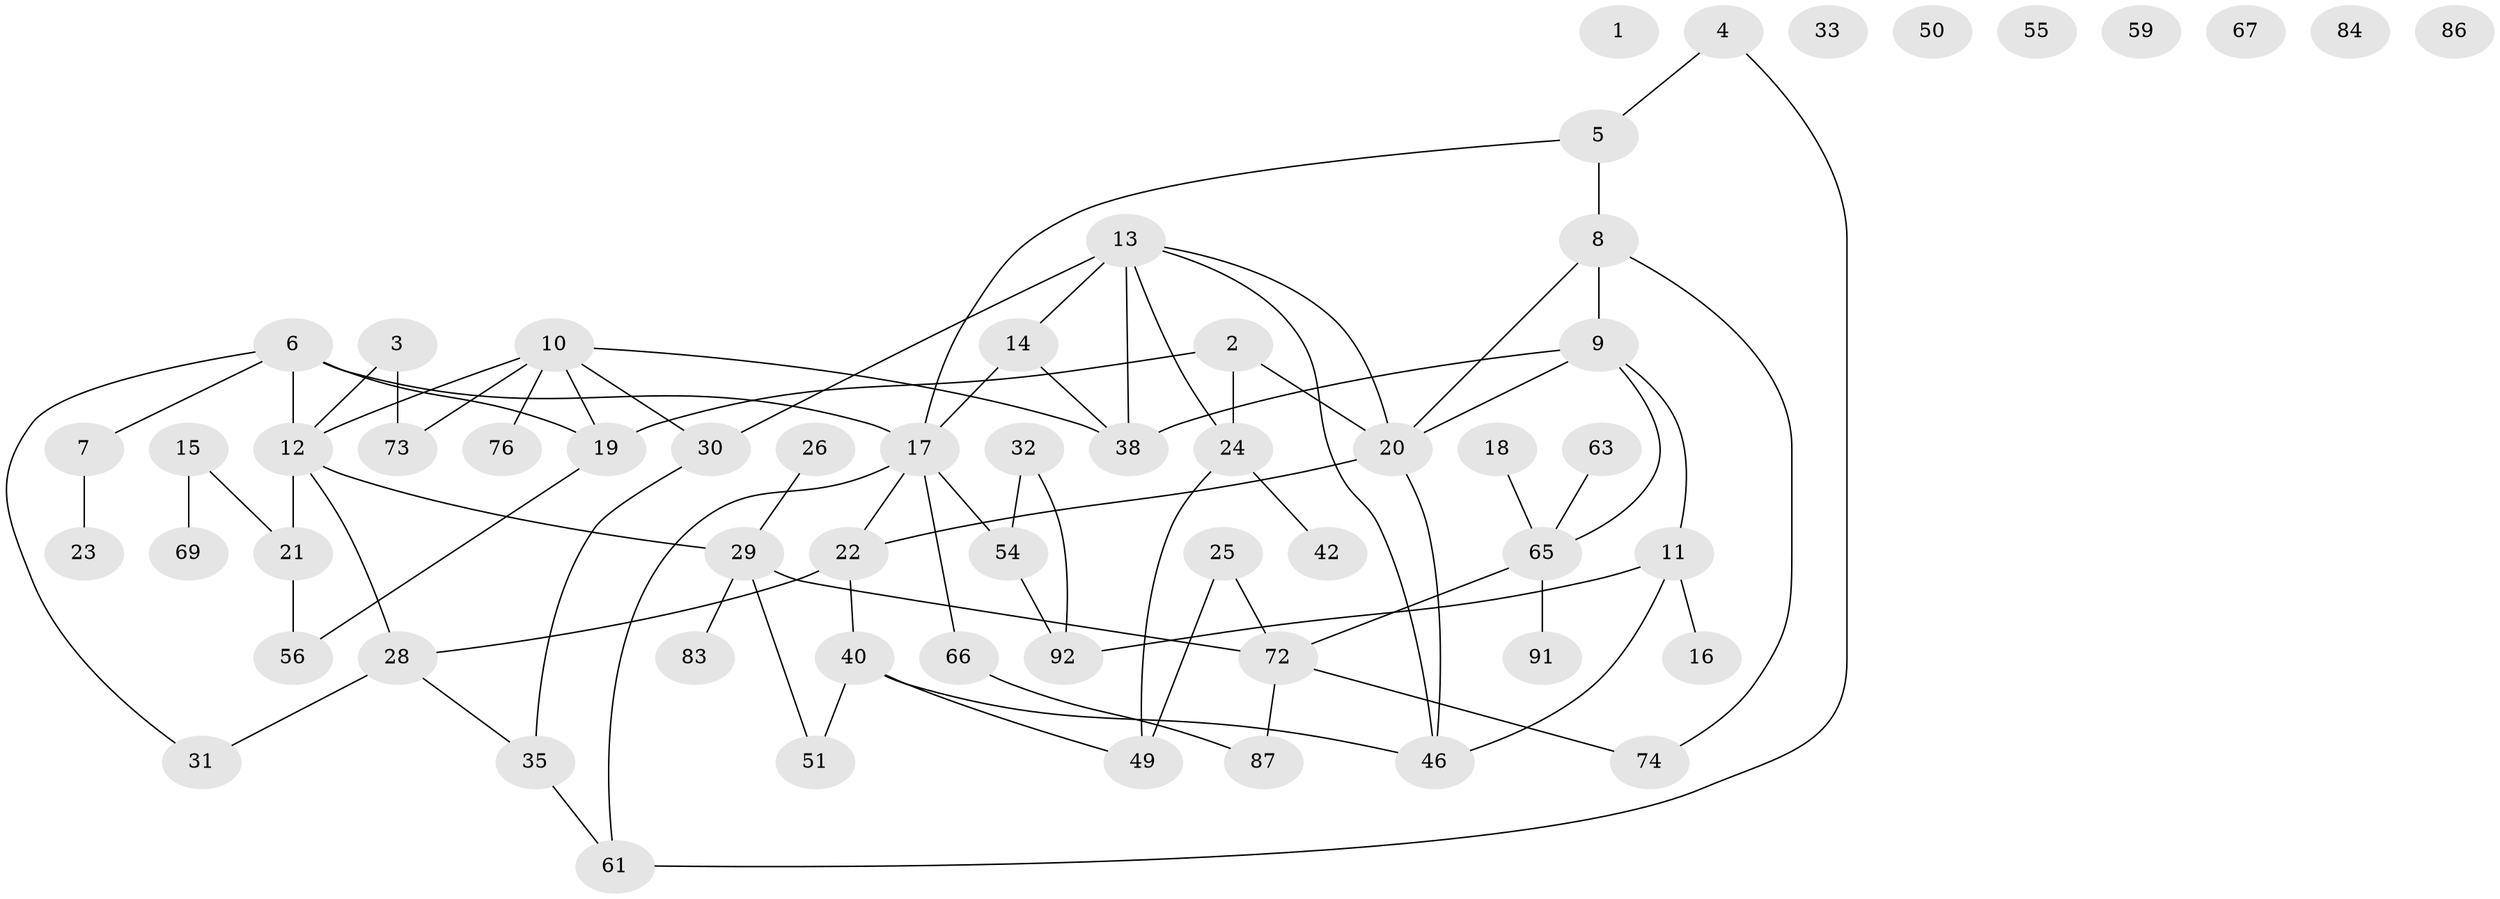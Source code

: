 // original degree distribution, {1: 0.1956521739130435, 2: 0.30434782608695654, 3: 0.21739130434782608, 4: 0.11956521739130435, 6: 0.03260869565217391, 5: 0.06521739130434782, 0: 0.06521739130434782}
// Generated by graph-tools (version 1.1) at 2025/41/03/06/25 10:41:19]
// undirected, 60 vertices, 79 edges
graph export_dot {
graph [start="1"]
  node [color=gray90,style=filled];
  1 [super="+43"];
  2 [super="+90"];
  3;
  4;
  5;
  6 [super="+37"];
  7 [super="+41"];
  8 [super="+52"];
  9 [super="+71"];
  10 [super="+27"];
  11 [super="+53"];
  12 [super="+60"];
  13;
  14;
  15 [super="+79"];
  16;
  17 [super="+45"];
  18;
  19 [super="+48"];
  20 [super="+81"];
  21 [super="+39"];
  22 [super="+57"];
  23 [super="+62"];
  24 [super="+44"];
  25 [super="+47"];
  26;
  28 [super="+36"];
  29 [super="+70"];
  30 [super="+34"];
  31;
  32 [super="+88"];
  33;
  35;
  38 [super="+78"];
  40 [super="+58"];
  42;
  46;
  49;
  50;
  51;
  54 [super="+64"];
  55 [super="+68"];
  56;
  59;
  61 [super="+77"];
  63;
  65 [super="+75"];
  66;
  67;
  69;
  72 [super="+82"];
  73 [super="+80"];
  74 [super="+85"];
  76 [super="+89"];
  83;
  84;
  86;
  87;
  91;
  92;
  2 -- 19;
  2 -- 24;
  2 -- 20;
  3 -- 73;
  3 -- 12;
  4 -- 5;
  4 -- 61;
  5 -- 8;
  5 -- 17;
  6 -- 17;
  6 -- 19;
  6 -- 31;
  6 -- 12;
  6 -- 7;
  7 -- 23;
  8 -- 9;
  8 -- 20;
  8 -- 74;
  9 -- 20;
  9 -- 38;
  9 -- 65;
  9 -- 11;
  10 -- 12;
  10 -- 19;
  10 -- 76;
  10 -- 30;
  10 -- 73;
  10 -- 38;
  11 -- 46;
  11 -- 16;
  11 -- 92;
  12 -- 29;
  12 -- 21;
  12 -- 28 [weight=2];
  13 -- 14;
  13 -- 20;
  13 -- 38;
  13 -- 46;
  13 -- 24;
  13 -- 30;
  14 -- 17;
  14 -- 38;
  15 -- 21;
  15 -- 69;
  17 -- 54;
  17 -- 66;
  17 -- 22;
  17 -- 61;
  18 -- 65;
  19 -- 56;
  20 -- 46;
  20 -- 22;
  21 -- 56;
  22 -- 40;
  22 -- 28;
  24 -- 49;
  24 -- 42;
  25 -- 49;
  25 -- 72;
  26 -- 29 [weight=2];
  28 -- 31;
  28 -- 35;
  29 -- 51;
  29 -- 83;
  29 -- 72;
  30 -- 35;
  32 -- 54;
  32 -- 92;
  35 -- 61;
  40 -- 49;
  40 -- 51;
  40 -- 46;
  54 -- 92;
  63 -- 65;
  65 -- 72;
  65 -- 91;
  66 -- 87;
  72 -- 87;
  72 -- 74;
}
